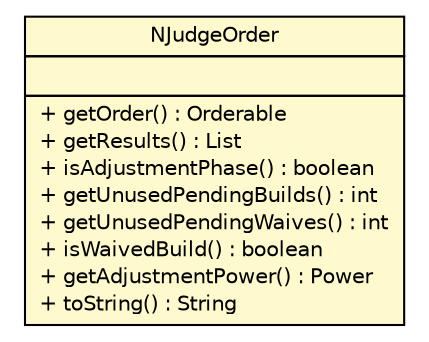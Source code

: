 #!/usr/local/bin/dot
#
# Class diagram 
# Generated by UMLGraph version 5.2 (http://www.umlgraph.org/)
#

digraph G {
	edge [fontname="Helvetica",fontsize=10,labelfontname="Helvetica",labelfontsize=10];
	node [fontname="Helvetica",fontsize=10,shape=plaintext];
	nodesep=0.25;
	ranksep=0.5;
	// dip.order.NJudgeOrderParser.NJudgeOrder
	c3578 [label=<<table title="dip.order.NJudgeOrderParser.NJudgeOrder" border="0" cellborder="1" cellspacing="0" cellpadding="2" port="p" bgcolor="lemonChiffon" href="./NJudgeOrderParser.NJudgeOrder.html">
		<tr><td><table border="0" cellspacing="0" cellpadding="1">
<tr><td align="center" balign="center"> NJudgeOrder </td></tr>
		</table></td></tr>
		<tr><td><table border="0" cellspacing="0" cellpadding="1">
<tr><td align="left" balign="left">  </td></tr>
		</table></td></tr>
		<tr><td><table border="0" cellspacing="0" cellpadding="1">
<tr><td align="left" balign="left"> + getOrder() : Orderable </td></tr>
<tr><td align="left" balign="left"> + getResults() : List </td></tr>
<tr><td align="left" balign="left"> + isAdjustmentPhase() : boolean </td></tr>
<tr><td align="left" balign="left"> + getUnusedPendingBuilds() : int </td></tr>
<tr><td align="left" balign="left"> + getUnusedPendingWaives() : int </td></tr>
<tr><td align="left" balign="left"> + isWaivedBuild() : boolean </td></tr>
<tr><td align="left" balign="left"> + getAdjustmentPower() : Power </td></tr>
<tr><td align="left" balign="left"> + toString() : String </td></tr>
		</table></td></tr>
		</table>>, fontname="Helvetica", fontcolor="black", fontsize=10.0];
}

